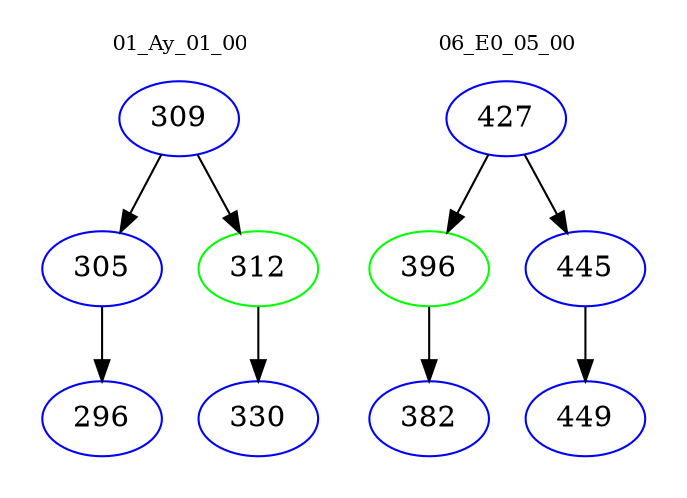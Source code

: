 digraph{
subgraph cluster_0 {
color = white
label = "01_Ay_01_00";
fontsize=10;
T0_309 [label="309", color="blue"]
T0_309 -> T0_305 [color="black"]
T0_305 [label="305", color="blue"]
T0_305 -> T0_296 [color="black"]
T0_296 [label="296", color="blue"]
T0_309 -> T0_312 [color="black"]
T0_312 [label="312", color="green"]
T0_312 -> T0_330 [color="black"]
T0_330 [label="330", color="blue"]
}
subgraph cluster_1 {
color = white
label = "06_E0_05_00";
fontsize=10;
T1_427 [label="427", color="blue"]
T1_427 -> T1_396 [color="black"]
T1_396 [label="396", color="green"]
T1_396 -> T1_382 [color="black"]
T1_382 [label="382", color="blue"]
T1_427 -> T1_445 [color="black"]
T1_445 [label="445", color="blue"]
T1_445 -> T1_449 [color="black"]
T1_449 [label="449", color="blue"]
}
}
